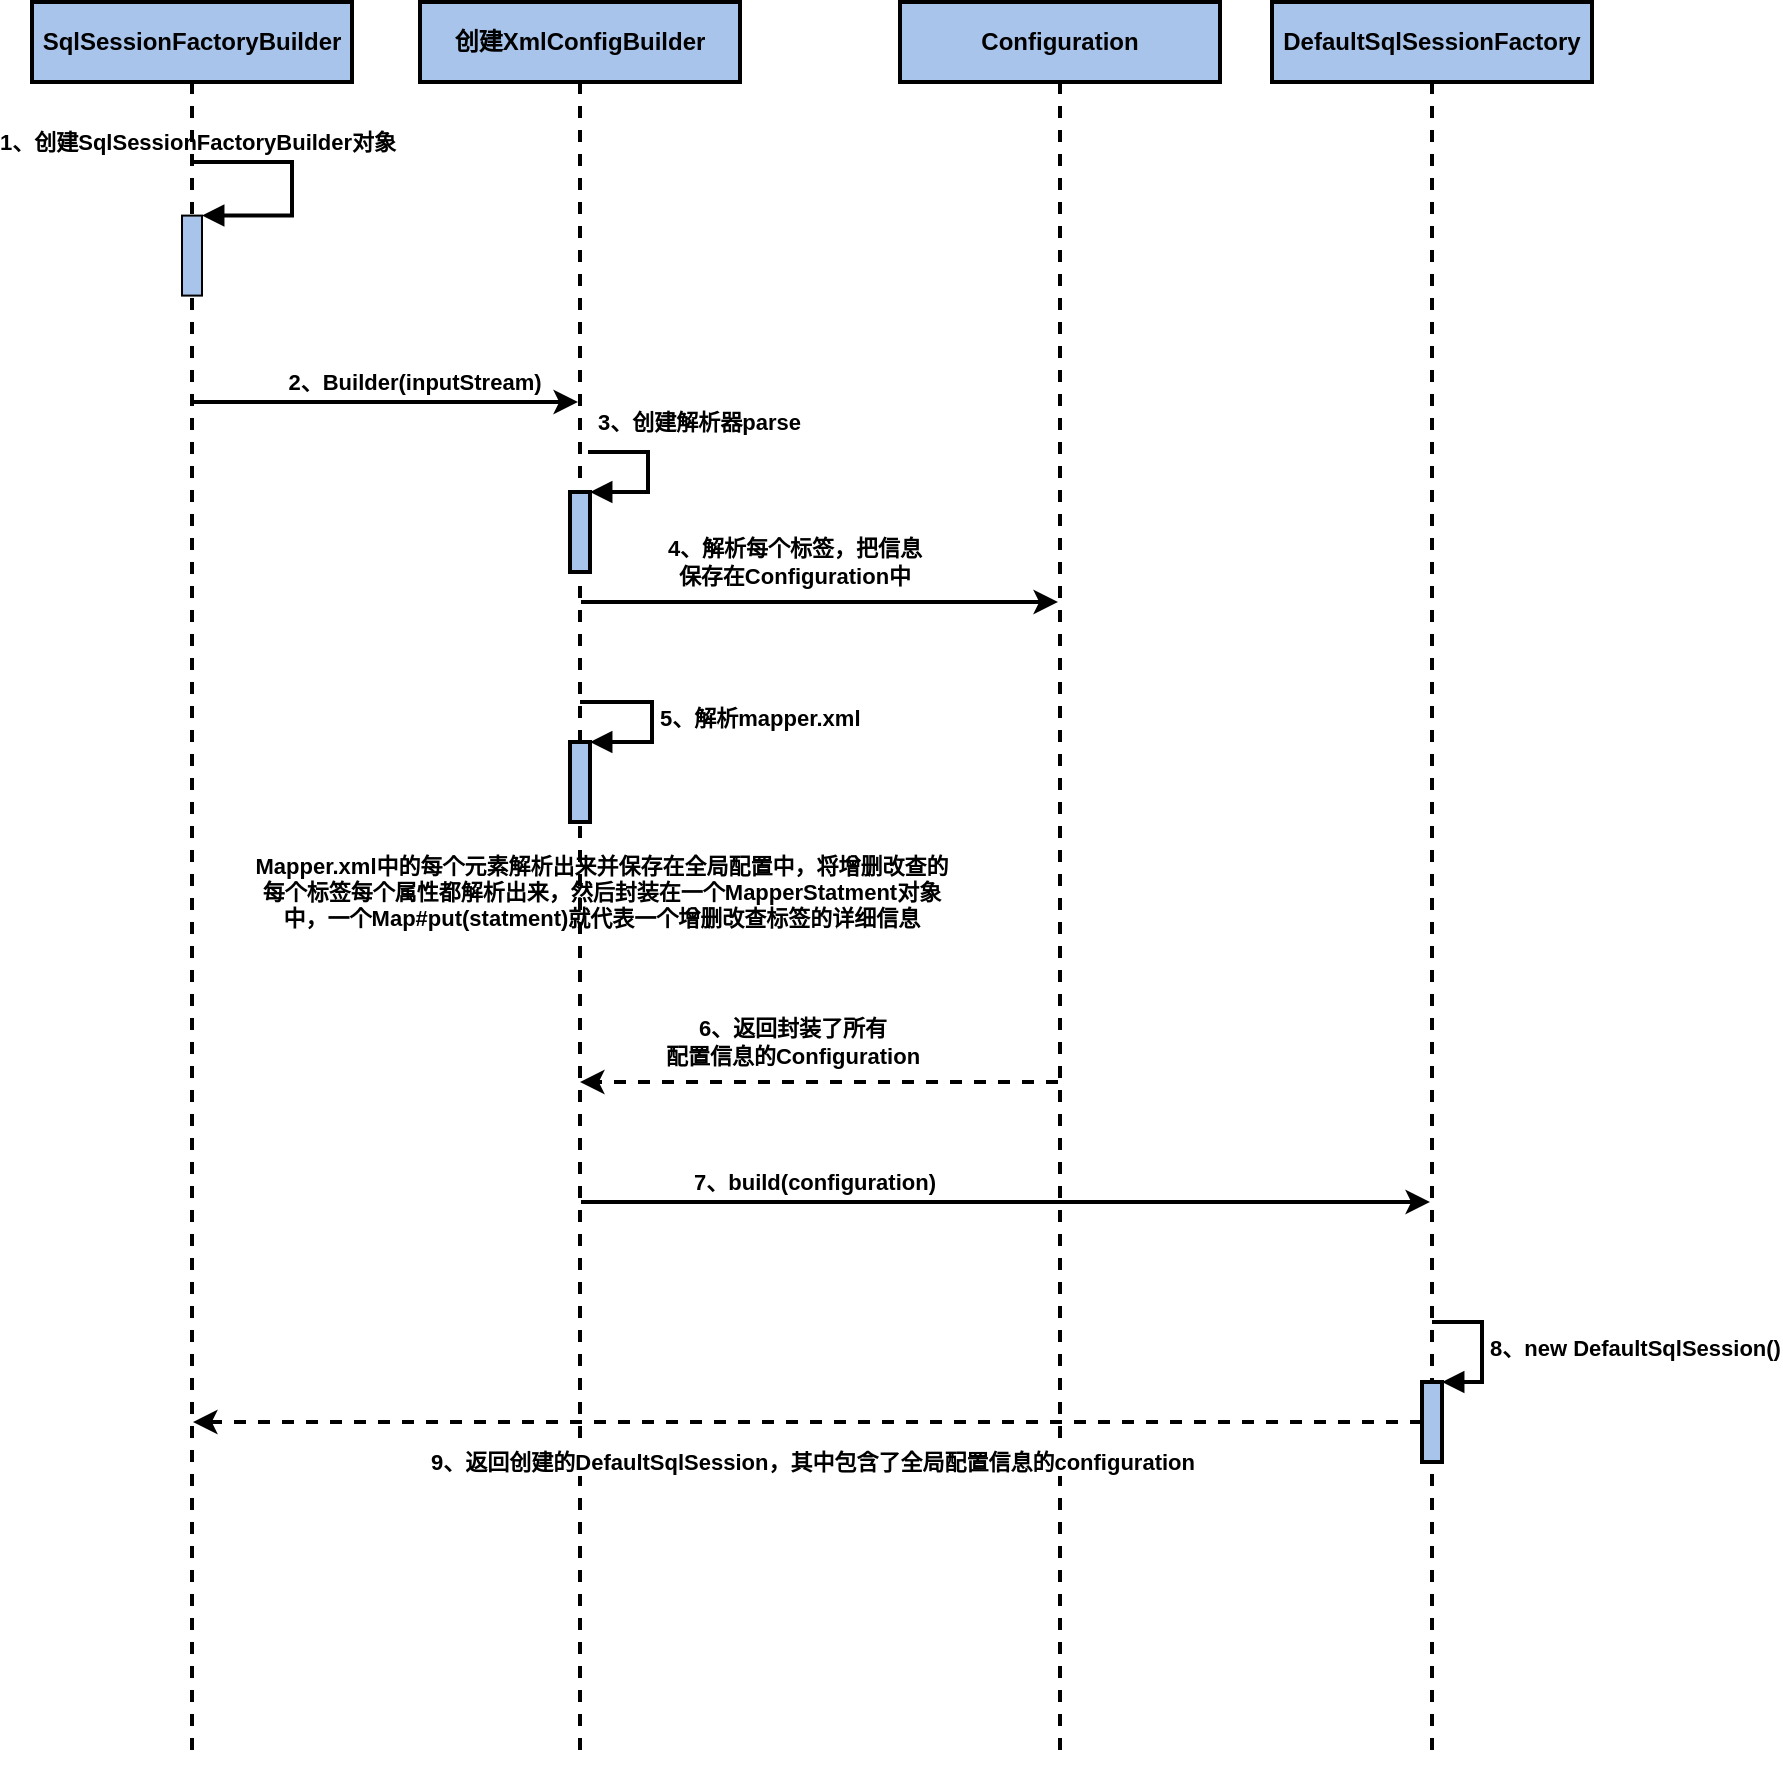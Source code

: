 <mxfile version="15.0.6" type="github" pages="3">
  <diagram id="f9PYaqPUCNv4eE4WrcOT" name="SqlSessionFactoryBuilder执行链">
    <mxGraphModel dx="1145" dy="619" grid="1" gridSize="10" guides="1" tooltips="1" connect="1" arrows="1" fold="1" page="1" pageScale="1" pageWidth="827" pageHeight="1169" math="0" shadow="0">
      <root>
        <mxCell id="0" />
        <mxCell id="1" parent="0" />
        <mxCell id="t-Cv9QK0nqwi0VBmgJAp-10" value="" style="edgeStyle=orthogonalEdgeStyle;rounded=0;orthogonalLoop=1;jettySize=auto;html=1;labelBackgroundColor=none;fontSize=11;fontColor=#000000;strokeWidth=2;" edge="1" parent="1" source="t-Cv9QK0nqwi0VBmgJAp-1" target="t-Cv9QK0nqwi0VBmgJAp-7">
          <mxGeometry relative="1" as="geometry">
            <Array as="points">
              <mxPoint x="250" y="280" />
              <mxPoint x="250" y="280" />
            </Array>
          </mxGeometry>
        </mxCell>
        <mxCell id="t-Cv9QK0nqwi0VBmgJAp-11" value="2、Builder(inputStream)" style="edgeLabel;html=1;align=center;verticalAlign=middle;resizable=0;points=[];fontSize=11;fontColor=#000000;fontStyle=1" vertex="1" connectable="0" parent="t-Cv9QK0nqwi0VBmgJAp-10">
          <mxGeometry x="-0.181" y="3" relative="1" as="geometry">
            <mxPoint x="31" y="-7" as="offset" />
          </mxGeometry>
        </mxCell>
        <mxCell id="t-Cv9QK0nqwi0VBmgJAp-1" value="SqlSessionFactoryBuilder" style="shape=umlLifeline;perimeter=lifelinePerimeter;whiteSpace=wrap;html=1;container=1;collapsible=0;recursiveResize=0;outlineConnect=0;fontStyle=1;fillColor=#A9C4EB;strokeWidth=2;" vertex="1" parent="1">
          <mxGeometry x="60" y="80" width="160" height="880" as="geometry" />
        </mxCell>
        <mxCell id="t-Cv9QK0nqwi0VBmgJAp-5" value="" style="html=1;points=[];perimeter=orthogonalPerimeter;fillColor=#A9C4EB;" vertex="1" parent="t-Cv9QK0nqwi0VBmgJAp-1">
          <mxGeometry x="75" y="106.8" width="10" height="40" as="geometry" />
        </mxCell>
        <mxCell id="t-Cv9QK0nqwi0VBmgJAp-6" value="1、创建SqlSessionFactoryBuilder对象" style="edgeStyle=orthogonalEdgeStyle;html=1;align=left;spacingLeft=2;endArrow=block;rounded=0;entryX=1;entryY=0;exitX=0.501;exitY=0.222;exitDx=0;exitDy=0;exitPerimeter=0;labelBackgroundColor=none;fontSize=11;strokeWidth=2;fontStyle=1" edge="1" target="t-Cv9QK0nqwi0VBmgJAp-5" parent="t-Cv9QK0nqwi0VBmgJAp-1">
          <mxGeometry x="-1" y="101" relative="1" as="geometry">
            <mxPoint x="80.16" y="80.02" as="sourcePoint" />
            <Array as="points">
              <mxPoint x="130" y="79.8" />
              <mxPoint x="130" y="106.8" />
            </Array>
            <mxPoint x="-100" y="91" as="offset" />
          </mxGeometry>
        </mxCell>
        <mxCell id="t-Cv9QK0nqwi0VBmgJAp-17" value="" style="edgeStyle=orthogonalEdgeStyle;rounded=0;orthogonalLoop=1;jettySize=auto;html=1;labelBackgroundColor=none;fontSize=11;fontColor=#000000;strokeWidth=2;" edge="1" parent="1" source="t-Cv9QK0nqwi0VBmgJAp-7" target="t-Cv9QK0nqwi0VBmgJAp-14">
          <mxGeometry relative="1" as="geometry">
            <Array as="points">
              <mxPoint x="470" y="380" />
              <mxPoint x="470" y="380" />
            </Array>
          </mxGeometry>
        </mxCell>
        <mxCell id="t-Cv9QK0nqwi0VBmgJAp-18" value="4、解析每个标签，把信息&lt;br&gt;保存在Configuration中" style="edgeLabel;html=1;align=center;verticalAlign=middle;resizable=0;points=[];fontSize=11;fontColor=#000000;fontStyle=1" vertex="1" connectable="0" parent="t-Cv9QK0nqwi0VBmgJAp-17">
          <mxGeometry x="-0.105" y="3" relative="1" as="geometry">
            <mxPoint y="-17" as="offset" />
          </mxGeometry>
        </mxCell>
        <mxCell id="t-Cv9QK0nqwi0VBmgJAp-32" value="" style="edgeStyle=orthogonalEdgeStyle;rounded=0;orthogonalLoop=1;jettySize=auto;html=1;labelBackgroundColor=none;fontSize=11;fontColor=#000000;strokeWidth=2;" edge="1" parent="1" source="t-Cv9QK0nqwi0VBmgJAp-7" target="t-Cv9QK0nqwi0VBmgJAp-27">
          <mxGeometry relative="1" as="geometry">
            <Array as="points">
              <mxPoint x="570" y="680" />
              <mxPoint x="570" y="680" />
            </Array>
          </mxGeometry>
        </mxCell>
        <mxCell id="t-Cv9QK0nqwi0VBmgJAp-33" value="7、build(configuration)" style="edgeLabel;html=1;align=center;verticalAlign=middle;resizable=0;points=[];fontSize=11;fontColor=#000000;fontStyle=1" vertex="1" connectable="0" parent="t-Cv9QK0nqwi0VBmgJAp-32">
          <mxGeometry x="-0.351" y="3" relative="1" as="geometry">
            <mxPoint x="-22" y="-7" as="offset" />
          </mxGeometry>
        </mxCell>
        <mxCell id="t-Cv9QK0nqwi0VBmgJAp-7" value="创建XmlConfigBuilder" style="shape=umlLifeline;perimeter=lifelinePerimeter;whiteSpace=wrap;html=1;container=1;collapsible=0;recursiveResize=0;outlineConnect=0;fontStyle=1;fillColor=#A9C4EB;strokeWidth=2;" vertex="1" parent="1">
          <mxGeometry x="254" y="80" width="160" height="880" as="geometry" />
        </mxCell>
        <mxCell id="t-Cv9QK0nqwi0VBmgJAp-12" value="" style="html=1;points=[];perimeter=orthogonalPerimeter;fontSize=11;fontColor=#000000;strokeWidth=2;fillColor=#A9C4EB;" vertex="1" parent="t-Cv9QK0nqwi0VBmgJAp-7">
          <mxGeometry x="75" y="245" width="10" height="40" as="geometry" />
        </mxCell>
        <mxCell id="t-Cv9QK0nqwi0VBmgJAp-13" value="3、创建解析器parse" style="edgeStyle=orthogonalEdgeStyle;html=1;align=left;spacingLeft=2;endArrow=block;rounded=0;entryX=1;entryY=0;labelBackgroundColor=none;fontSize=11;fontColor=#000000;strokeWidth=2;fontStyle=1" edge="1" target="t-Cv9QK0nqwi0VBmgJAp-12" parent="t-Cv9QK0nqwi0VBmgJAp-7">
          <mxGeometry x="-0.975" y="15" relative="1" as="geometry">
            <mxPoint x="84" y="225" as="sourcePoint" />
            <Array as="points">
              <mxPoint x="114" y="225" />
            </Array>
            <mxPoint as="offset" />
          </mxGeometry>
        </mxCell>
        <mxCell id="t-Cv9QK0nqwi0VBmgJAp-19" value="" style="html=1;points=[];perimeter=orthogonalPerimeter;fontSize=11;fontColor=#000000;strokeWidth=2;fillColor=#A9C4EB;" vertex="1" parent="t-Cv9QK0nqwi0VBmgJAp-7">
          <mxGeometry x="75" y="370" width="10" height="40" as="geometry" />
        </mxCell>
        <mxCell id="t-Cv9QK0nqwi0VBmgJAp-20" value="5、解析mapper.xml" style="edgeStyle=orthogonalEdgeStyle;html=1;align=left;spacingLeft=2;endArrow=block;rounded=0;entryX=1;entryY=0;labelBackgroundColor=none;fontSize=11;fontColor=#000000;strokeWidth=2;fontStyle=1" edge="1" target="t-Cv9QK0nqwi0VBmgJAp-19" parent="t-Cv9QK0nqwi0VBmgJAp-7">
          <mxGeometry relative="1" as="geometry">
            <mxPoint x="80" y="350" as="sourcePoint" />
            <Array as="points">
              <mxPoint x="116" y="350" />
              <mxPoint x="116" y="370" />
            </Array>
          </mxGeometry>
        </mxCell>
        <mxCell id="t-Cv9QK0nqwi0VBmgJAp-23" value="" style="edgeStyle=orthogonalEdgeStyle;rounded=0;orthogonalLoop=1;jettySize=auto;html=1;labelBackgroundColor=none;fontSize=11;fontColor=#000000;strokeWidth=2;dashed=1;" edge="1" parent="1" source="t-Cv9QK0nqwi0VBmgJAp-14">
          <mxGeometry relative="1" as="geometry">
            <mxPoint x="334" y="620" as="targetPoint" />
            <Array as="points">
              <mxPoint x="430" y="620" />
              <mxPoint x="430" y="620" />
            </Array>
          </mxGeometry>
        </mxCell>
        <mxCell id="t-Cv9QK0nqwi0VBmgJAp-24" value="6、返回封装了所有&lt;br&gt;配置信息的Configuration" style="edgeLabel;html=1;align=center;verticalAlign=middle;resizable=0;points=[];fontSize=11;fontColor=#000000;fontStyle=1" vertex="1" connectable="0" parent="t-Cv9QK0nqwi0VBmgJAp-23">
          <mxGeometry x="0.114" y="-4" relative="1" as="geometry">
            <mxPoint y="-16" as="offset" />
          </mxGeometry>
        </mxCell>
        <mxCell id="t-Cv9QK0nqwi0VBmgJAp-14" value="Configuration" style="shape=umlLifeline;perimeter=lifelinePerimeter;whiteSpace=wrap;html=1;container=1;collapsible=0;recursiveResize=0;outlineConnect=0;fontStyle=1;fillColor=#A9C4EB;strokeWidth=2;" vertex="1" parent="1">
          <mxGeometry x="494" y="80" width="160" height="880" as="geometry" />
        </mxCell>
        <mxCell id="t-Cv9QK0nqwi0VBmgJAp-21" value="Mapper.xml中的每个元素解析出来并保存在全局配置中，将增删改查的每个标签每个属性都解析出来，然后封装在一个MapperStatment对象中，一个Map#put(statment)就代表一个增删改查标签的详细信息" style="text;html=1;strokeColor=none;fillColor=none;align=center;verticalAlign=middle;whiteSpace=wrap;rounded=0;fontSize=11;fontColor=#000000;fontStyle=1" vertex="1" parent="1">
          <mxGeometry x="170" y="500" width="350" height="50" as="geometry" />
        </mxCell>
        <mxCell id="t-Cv9QK0nqwi0VBmgJAp-27" value="DefaultSqlSessionFactory" style="shape=umlLifeline;perimeter=lifelinePerimeter;whiteSpace=wrap;html=1;container=1;collapsible=0;recursiveResize=0;outlineConnect=0;fontStyle=1;fillColor=#A9C4EB;strokeWidth=2;" vertex="1" parent="1">
          <mxGeometry x="680" y="80" width="160" height="880" as="geometry" />
        </mxCell>
        <mxCell id="t-Cv9QK0nqwi0VBmgJAp-35" value="" style="html=1;points=[];perimeter=orthogonalPerimeter;fontSize=11;fontColor=#000000;strokeWidth=2;fillColor=#A9C4EB;" vertex="1" parent="t-Cv9QK0nqwi0VBmgJAp-27">
          <mxGeometry x="75" y="690" width="10" height="40" as="geometry" />
        </mxCell>
        <mxCell id="t-Cv9QK0nqwi0VBmgJAp-36" value="8、new DefaultSqlSession()" style="edgeStyle=orthogonalEdgeStyle;html=1;align=left;spacingLeft=2;endArrow=block;rounded=0;entryX=1;entryY=0;labelBackgroundColor=none;fontSize=11;fontColor=#000000;strokeWidth=2;fontStyle=1" edge="1" target="t-Cv9QK0nqwi0VBmgJAp-35" parent="t-Cv9QK0nqwi0VBmgJAp-27">
          <mxGeometry relative="1" as="geometry">
            <mxPoint x="80" y="660" as="sourcePoint" />
            <Array as="points">
              <mxPoint x="105" y="660" />
              <mxPoint x="105" y="690" />
            </Array>
          </mxGeometry>
        </mxCell>
        <mxCell id="t-Cv9QK0nqwi0VBmgJAp-37" value="" style="edgeStyle=orthogonalEdgeStyle;rounded=0;orthogonalLoop=1;jettySize=auto;html=1;labelBackgroundColor=none;fontSize=11;fontColor=#000000;strokeWidth=2;dashed=1;" edge="1" parent="1" source="t-Cv9QK0nqwi0VBmgJAp-35" target="t-Cv9QK0nqwi0VBmgJAp-1">
          <mxGeometry relative="1" as="geometry">
            <Array as="points">
              <mxPoint x="300" y="790" />
              <mxPoint x="300" y="790" />
            </Array>
          </mxGeometry>
        </mxCell>
        <mxCell id="t-Cv9QK0nqwi0VBmgJAp-38" value="9、返回创建的DefaultSqlSession，其中包含了全局配置信息的configuration" style="edgeLabel;html=1;align=center;verticalAlign=middle;resizable=0;points=[];fontSize=11;fontColor=#000000;fontStyle=1" vertex="1" connectable="0" parent="t-Cv9QK0nqwi0VBmgJAp-37">
          <mxGeometry x="0.107" y="-4" relative="1" as="geometry">
            <mxPoint x="35" y="24" as="offset" />
          </mxGeometry>
        </mxCell>
      </root>
    </mxGraphModel>
  </diagram>
  <diagram id="g8h3eMUgfyrNPQo8l5ef" name="DefaultSqlSessionFactory调用链">
    <mxGraphModel dx="1145" dy="619" grid="1" gridSize="10" guides="1" tooltips="1" connect="1" arrows="1" fold="1" page="1" pageScale="1" pageWidth="827" pageHeight="1169" math="0" shadow="0">
      <root>
        <mxCell id="JiUH7JsqHCKGb-tAm4_S-0" />
        <mxCell id="JiUH7JsqHCKGb-tAm4_S-1" parent="JiUH7JsqHCKGb-tAm4_S-0" />
        <mxCell id="JiUH7JsqHCKGb-tAm4_S-7" value="" style="edgeStyle=orthogonalEdgeStyle;rounded=0;orthogonalLoop=1;jettySize=auto;html=1;labelBackgroundColor=none;fontSize=12;fontColor=#000000;strokeWidth=2;" edge="1" parent="JiUH7JsqHCKGb-tAm4_S-1" source="JiUH7JsqHCKGb-tAm4_S-4" target="JiUH7JsqHCKGb-tAm4_S-6">
          <mxGeometry relative="1" as="geometry">
            <Array as="points">
              <mxPoint x="230" y="140" />
              <mxPoint x="230" y="140" />
            </Array>
          </mxGeometry>
        </mxCell>
        <mxCell id="JiUH7JsqHCKGb-tAm4_S-8" value="1、openSession()" style="edgeLabel;html=1;align=center;verticalAlign=middle;resizable=0;points=[];fontSize=12;fontColor=#000000;fontStyle=1" vertex="1" connectable="0" parent="JiUH7JsqHCKGb-tAm4_S-7">
          <mxGeometry x="-0.22" relative="1" as="geometry">
            <mxPoint x="2" y="-10" as="offset" />
          </mxGeometry>
        </mxCell>
        <mxCell id="JiUH7JsqHCKGb-tAm4_S-4" value="DefaultSqlSessionFactory" style="shape=umlLifeline;perimeter=lifelinePerimeter;whiteSpace=wrap;html=1;container=1;collapsible=0;recursiveResize=0;outlineConnect=0;fontSize=12;fontColor=#000000;strokeWidth=2;fillColor=#A9C4EB;fontStyle=1" vertex="1" parent="JiUH7JsqHCKGb-tAm4_S-1">
          <mxGeometry x="40" y="20" width="160" height="740" as="geometry" />
        </mxCell>
        <mxCell id="JiUH7JsqHCKGb-tAm4_S-12" value="" style="edgeStyle=orthogonalEdgeStyle;rounded=0;orthogonalLoop=1;jettySize=auto;html=1;labelBackgroundColor=none;fontSize=12;fontColor=#000000;strokeWidth=2;" edge="1" parent="JiUH7JsqHCKGb-tAm4_S-1" source="JiUH7JsqHCKGb-tAm4_S-6" target="JiUH7JsqHCKGb-tAm4_S-11">
          <mxGeometry relative="1" as="geometry">
            <Array as="points">
              <mxPoint x="520" y="340" />
              <mxPoint x="520" y="340" />
            </Array>
          </mxGeometry>
        </mxCell>
        <mxCell id="JiUH7JsqHCKGb-tAm4_S-15" value="4、创建事务 new Executor()" style="edgeLabel;html=1;align=center;verticalAlign=middle;resizable=0;points=[];fontSize=12;fontColor=#000000;fontStyle=1" vertex="1" connectable="0" parent="JiUH7JsqHCKGb-tAm4_S-12">
          <mxGeometry x="-0.183" y="2" relative="1" as="geometry">
            <mxPoint x="12" y="-8" as="offset" />
          </mxGeometry>
        </mxCell>
        <mxCell id="JiUH7JsqHCKGb-tAm4_S-6" value="Configuration" style="shape=umlLifeline;perimeter=lifelinePerimeter;whiteSpace=wrap;html=1;container=1;collapsible=0;recursiveResize=0;outlineConnect=0;fontSize=12;fontColor=#000000;strokeWidth=2;fillColor=#A9C4EB;fontStyle=1" vertex="1" parent="JiUH7JsqHCKGb-tAm4_S-1">
          <mxGeometry x="300" y="20" width="160" height="740" as="geometry" />
        </mxCell>
        <mxCell id="JiUH7JsqHCKGb-tAm4_S-13" value="" style="html=1;points=[];perimeter=orthogonalPerimeter;fontSize=12;fontColor=#000000;strokeWidth=2;fillColor=#A9C4EB;" vertex="1" parent="JiUH7JsqHCKGb-tAm4_S-6">
          <mxGeometry x="75" y="230" width="10" height="40" as="geometry" />
        </mxCell>
        <mxCell id="JiUH7JsqHCKGb-tAm4_S-14" value="3、获取一些信息，创建事务tx" style="edgeStyle=orthogonalEdgeStyle;html=1;align=left;spacingLeft=2;endArrow=block;rounded=0;entryX=1;entryY=0;labelBackgroundColor=none;fontSize=12;fontColor=#000000;strokeWidth=2;fontStyle=1" edge="1" target="JiUH7JsqHCKGb-tAm4_S-13" parent="JiUH7JsqHCKGb-tAm4_S-6">
          <mxGeometry relative="1" as="geometry">
            <mxPoint x="80" y="210" as="sourcePoint" />
            <Array as="points">
              <mxPoint x="105" y="210" />
            </Array>
          </mxGeometry>
        </mxCell>
        <mxCell id="JiUH7JsqHCKGb-tAm4_S-9" value="" style="edgeStyle=orthogonalEdgeStyle;rounded=0;orthogonalLoop=1;jettySize=auto;html=1;labelBackgroundColor=none;fontSize=12;fontColor=#000000;strokeWidth=2;" edge="1" parent="JiUH7JsqHCKGb-tAm4_S-1">
          <mxGeometry relative="1" as="geometry">
            <mxPoint x="120" y="210" as="sourcePoint" />
            <mxPoint x="377" y="210" as="targetPoint" />
            <Array as="points">
              <mxPoint x="120" y="210" />
              <mxPoint x="377" y="210" />
            </Array>
          </mxGeometry>
        </mxCell>
        <mxCell id="JiUH7JsqHCKGb-tAm4_S-10" value="2、openSessionFactoryFormDataSource" style="edgeLabel;html=1;align=center;verticalAlign=middle;resizable=0;points=[];fontSize=12;fontColor=#000000;fontStyle=1" vertex="1" connectable="0" parent="JiUH7JsqHCKGb-tAm4_S-9">
          <mxGeometry x="-0.22" relative="1" as="geometry">
            <mxPoint x="32" y="-20" as="offset" />
          </mxGeometry>
        </mxCell>
        <mxCell id="JiUH7JsqHCKGb-tAm4_S-29" value="" style="edgeStyle=orthogonalEdgeStyle;rounded=0;orthogonalLoop=1;jettySize=auto;html=1;labelBackgroundColor=none;fontSize=12;fontColor=#000000;strokeWidth=2;" edge="1" parent="JiUH7JsqHCKGb-tAm4_S-1" source="JiUH7JsqHCKGb-tAm4_S-11" target="JiUH7JsqHCKGb-tAm4_S-22">
          <mxGeometry relative="1" as="geometry">
            <Array as="points">
              <mxPoint x="800" y="660" />
              <mxPoint x="800" y="660" />
            </Array>
          </mxGeometry>
        </mxCell>
        <mxCell id="JiUH7JsqHCKGb-tAm4_S-30" value="8、创建DefaultSqlSession&lt;br&gt;包含Configuration和Executor" style="edgeLabel;html=1;align=center;verticalAlign=middle;resizable=0;points=[];fontSize=12;fontColor=#000000;fontStyle=1" vertex="1" connectable="0" parent="JiUH7JsqHCKGb-tAm4_S-29">
          <mxGeometry x="-0.095" y="2" relative="1" as="geometry">
            <mxPoint y="-18" as="offset" />
          </mxGeometry>
        </mxCell>
        <mxCell id="JiUH7JsqHCKGb-tAm4_S-11" value="Executor" style="shape=umlLifeline;perimeter=lifelinePerimeter;whiteSpace=wrap;html=1;container=1;collapsible=0;recursiveResize=0;outlineConnect=0;fontSize=12;fontColor=#000000;strokeWidth=2;fillColor=#A9C4EB;fontStyle=1" vertex="1" parent="JiUH7JsqHCKGb-tAm4_S-1">
          <mxGeometry x="540" y="20" width="160" height="740" as="geometry" />
        </mxCell>
        <mxCell id="JiUH7JsqHCKGb-tAm4_S-16" value="" style="html=1;points=[];perimeter=orthogonalPerimeter;fontSize=12;fontColor=#000000;strokeWidth=2;fillColor=#A9C4EB;" vertex="1" parent="JiUH7JsqHCKGb-tAm4_S-11">
          <mxGeometry x="75" y="380" width="10" height="40" as="geometry" />
        </mxCell>
        <mxCell id="JiUH7JsqHCKGb-tAm4_S-17" value="5、根据Executor在全局&lt;br&gt;配置信息中的类型创建出&lt;br&gt;BatchExecutor / ReuseExecutor /&amp;nbsp;&lt;br&gt;SimpleExecutor" style="edgeStyle=orthogonalEdgeStyle;html=1;align=left;spacingLeft=2;endArrow=block;rounded=0;entryX=1;entryY=0;labelBackgroundColor=none;fontSize=12;fontColor=#000000;strokeWidth=2;fontStyle=1" edge="1" target="JiUH7JsqHCKGb-tAm4_S-16" parent="JiUH7JsqHCKGb-tAm4_S-11">
          <mxGeometry relative="1" as="geometry">
            <mxPoint x="80" y="360" as="sourcePoint" />
            <Array as="points">
              <mxPoint x="110" y="360" />
            </Array>
          </mxGeometry>
        </mxCell>
        <mxCell id="JiUH7JsqHCKGb-tAm4_S-18" value="" style="html=1;points=[];perimeter=orthogonalPerimeter;fontSize=12;fontColor=#000000;strokeWidth=2;fillColor=#A9C4EB;" vertex="1" parent="JiUH7JsqHCKGb-tAm4_S-11">
          <mxGeometry x="75" y="460" width="10" height="40" as="geometry" />
        </mxCell>
        <mxCell id="JiUH7JsqHCKGb-tAm4_S-19" value="6、如果有二级缓存配置开启，&lt;br&gt;创建CachingExecutor" style="edgeStyle=orthogonalEdgeStyle;html=1;align=left;spacingLeft=2;endArrow=block;rounded=0;entryX=1;entryY=0;labelBackgroundColor=none;fontSize=12;fontColor=#000000;strokeWidth=2;fontStyle=1;exitX=0.5;exitY=0.509;exitDx=0;exitDy=0;exitPerimeter=0;" edge="1" target="JiUH7JsqHCKGb-tAm4_S-18" parent="JiUH7JsqHCKGb-tAm4_S-11" source="JiUH7JsqHCKGb-tAm4_S-11">
          <mxGeometry relative="1" as="geometry">
            <mxPoint x="80" y="470" as="sourcePoint" />
            <Array as="points">
              <mxPoint x="110" y="438" />
              <mxPoint x="110" y="460" />
            </Array>
          </mxGeometry>
        </mxCell>
        <mxCell id="JiUH7JsqHCKGb-tAm4_S-20" value="" style="html=1;points=[];perimeter=orthogonalPerimeter;fontSize=12;fontColor=#000000;strokeWidth=2;fillColor=#A9C4EB;" vertex="1" parent="JiUH7JsqHCKGb-tAm4_S-11">
          <mxGeometry x="75" y="550" width="10" height="40" as="geometry" />
        </mxCell>
        <mxCell id="JiUH7JsqHCKGb-tAm4_S-21" value="7、executor = (Executor) interceptorChain.&lt;br&gt;pluginAll(executor);&lt;br&gt;使用每一个拦截器重新包装executor并返回" style="edgeStyle=orthogonalEdgeStyle;html=1;align=left;spacingLeft=2;endArrow=block;rounded=0;entryX=1;entryY=0;labelBackgroundColor=none;fontSize=12;fontColor=#000000;strokeWidth=2;fontStyle=1" edge="1" target="JiUH7JsqHCKGb-tAm4_S-20" parent="JiUH7JsqHCKGb-tAm4_S-11">
          <mxGeometry relative="1" as="geometry">
            <mxPoint x="80" y="530" as="sourcePoint" />
            <Array as="points">
              <mxPoint x="110" y="530" />
            </Array>
          </mxGeometry>
        </mxCell>
        <mxCell id="JiUH7JsqHCKGb-tAm4_S-22" value="DefaultSqlSession&lt;br&gt;(就是SqlSession)" style="shape=umlLifeline;perimeter=lifelinePerimeter;whiteSpace=wrap;html=1;container=1;collapsible=0;recursiveResize=0;outlineConnect=0;fontSize=12;fontColor=#000000;strokeWidth=2;fillColor=#A9C4EB;fontStyle=1" vertex="1" parent="JiUH7JsqHCKGb-tAm4_S-1">
          <mxGeometry x="850" y="20" width="160" height="740" as="geometry" />
        </mxCell>
        <mxCell id="JiUH7JsqHCKGb-tAm4_S-31" value="9、返回DefaultSqlSession" style="html=1;verticalAlign=bottom;endArrow=block;labelBackgroundColor=none;fontSize=12;fontColor=#000000;strokeWidth=2;dashed=1;fontStyle=1" edge="1" parent="JiUH7JsqHCKGb-tAm4_S-1" source="JiUH7JsqHCKGb-tAm4_S-22" target="JiUH7JsqHCKGb-tAm4_S-4">
          <mxGeometry width="80" relative="1" as="geometry">
            <mxPoint x="430" y="800" as="sourcePoint" />
            <mxPoint x="510" y="800" as="targetPoint" />
            <Array as="points">
              <mxPoint x="550" y="710" />
            </Array>
          </mxGeometry>
        </mxCell>
      </root>
    </mxGraphModel>
  </diagram>
  <diagram id="ugktuloWW8eeEUY7aMdH" name="第 3 页">
    <mxGraphModel dx="1145" dy="619" grid="1" gridSize="10" guides="1" tooltips="1" connect="1" arrows="1" fold="1" page="1" pageScale="1" pageWidth="827" pageHeight="1169" math="0" shadow="0">
      <root>
        <mxCell id="JWZqXei0w9Dzs7Jj-Yje-0" />
        <mxCell id="JWZqXei0w9Dzs7Jj-Yje-1" parent="JWZqXei0w9Dzs7Jj-Yje-0" />
        <mxCell id="JWZqXei0w9Dzs7Jj-Yje-4" value="" style="edgeStyle=orthogonalEdgeStyle;rounded=0;orthogonalLoop=1;jettySize=auto;html=1;labelBackgroundColor=none;fontSize=12;fontColor=#000000;strokeWidth=2;" edge="1" parent="JWZqXei0w9Dzs7Jj-Yje-1" source="JWZqXei0w9Dzs7Jj-Yje-2" target="JWZqXei0w9Dzs7Jj-Yje-3">
          <mxGeometry relative="1" as="geometry" />
        </mxCell>
        <mxCell id="JWZqXei0w9Dzs7Jj-Yje-2" value="&lt;b&gt;&lt;font color=&quot;#ff8000&quot;&gt;SqlSessionFactoryBuilder&lt;/font&gt;&lt;/b&gt;#&lt;br&gt;build" style="rounded=0;whiteSpace=wrap;html=1;fontSize=12;fontColor=#000000;strokeWidth=2;fillColor=#A9C4EB;" vertex="1" parent="JWZqXei0w9Dzs7Jj-Yje-1">
          <mxGeometry x="70" y="80" width="200" height="50" as="geometry" />
        </mxCell>
        <mxCell id="JWZqXei0w9Dzs7Jj-Yje-6" value="" style="edgeStyle=orthogonalEdgeStyle;rounded=0;orthogonalLoop=1;jettySize=auto;html=1;labelBackgroundColor=none;fontSize=12;fontColor=#000000;strokeWidth=2;" edge="1" parent="JWZqXei0w9Dzs7Jj-Yje-1" source="JWZqXei0w9Dzs7Jj-Yje-3" target="JWZqXei0w9Dzs7Jj-Yje-5">
          <mxGeometry relative="1" as="geometry" />
        </mxCell>
        <mxCell id="JWZqXei0w9Dzs7Jj-Yje-7" value="解析配置类" style="edgeLabel;html=1;align=center;verticalAlign=middle;resizable=0;points=[];fontSize=12;fontColor=#000000;" vertex="1" connectable="0" parent="JWZqXei0w9Dzs7Jj-Yje-6">
          <mxGeometry x="-0.269" y="-1" relative="1" as="geometry">
            <mxPoint as="offset" />
          </mxGeometry>
        </mxCell>
        <mxCell id="JWZqXei0w9Dzs7Jj-Yje-3" value="&lt;b&gt;build(inputStream,null,null)&lt;/b&gt;" style="rounded=0;whiteSpace=wrap;html=1;fontSize=12;fontColor=#000000;strokeWidth=2;fillColor=#A9C4EB;" vertex="1" parent="JWZqXei0w9Dzs7Jj-Yje-1">
          <mxGeometry x="70" y="210" width="200" height="50" as="geometry" />
        </mxCell>
        <mxCell id="JWZqXei0w9Dzs7Jj-Yje-9" value="" style="edgeStyle=orthogonalEdgeStyle;rounded=0;orthogonalLoop=1;jettySize=auto;html=1;labelBackgroundColor=none;fontSize=12;fontColor=#000000;strokeWidth=2;" edge="1" parent="JWZqXei0w9Dzs7Jj-Yje-1" source="JWZqXei0w9Dzs7Jj-Yje-5" target="JWZqXei0w9Dzs7Jj-Yje-8">
          <mxGeometry relative="1" as="geometry" />
        </mxCell>
        <mxCell id="JWZqXei0w9Dzs7Jj-Yje-5" value="&lt;b&gt;&lt;font color=&quot;#ff8000&quot;&gt;XMLConfigBuilder&lt;/font&gt;#&lt;br&gt;parse()&lt;br&gt;&lt;/b&gt;" style="rounded=0;whiteSpace=wrap;html=1;fontSize=12;fontColor=#000000;strokeWidth=2;fillColor=#A9C4EB;" vertex="1" parent="JWZqXei0w9Dzs7Jj-Yje-1">
          <mxGeometry x="70" y="320" width="200" height="50" as="geometry" />
        </mxCell>
        <mxCell id="JWZqXei0w9Dzs7Jj-Yje-11" value="" style="edgeStyle=orthogonalEdgeStyle;rounded=0;orthogonalLoop=1;jettySize=auto;html=1;labelBackgroundColor=none;fontSize=12;fontColor=#000000;strokeWidth=2;endArrow=oval;endFill=1;dashed=1;" edge="1" parent="JWZqXei0w9Dzs7Jj-Yje-1" source="JWZqXei0w9Dzs7Jj-Yje-8" target="JWZqXei0w9Dzs7Jj-Yje-10">
          <mxGeometry relative="1" as="geometry" />
        </mxCell>
        <mxCell id="JWZqXei0w9Dzs7Jj-Yje-8" value="&lt;b&gt;&lt;font&gt;parseConfiguration&lt;/font&gt;&lt;br&gt;&lt;/b&gt;" style="rounded=0;whiteSpace=wrap;html=1;fontSize=12;strokeWidth=2;fillColor=#A9C4EB;" vertex="1" parent="JWZqXei0w9Dzs7Jj-Yje-1">
          <mxGeometry x="350" y="320" width="200" height="50" as="geometry" />
        </mxCell>
        <mxCell id="JWZqXei0w9Dzs7Jj-Yje-10" value="这个方法中会解析以下标签properties、setting、vfs、typeAliases、plugins、objectFactory、objectWrapperFactory、reflectorFactory、environments、databaseIdProvider、typeHandlers、mapper等" style="shape=note;strokeWidth=2;fontSize=14;size=20;whiteSpace=wrap;html=1;fillColor=#fff2cc;strokeColor=#d6b656;fontColor=#666600;rounded=0;verticalAlign=middle;" vertex="1" parent="JWZqXei0w9Dzs7Jj-Yje-1">
          <mxGeometry x="640" y="305" width="400" height="80" as="geometry" />
        </mxCell>
      </root>
    </mxGraphModel>
  </diagram>
</mxfile>
